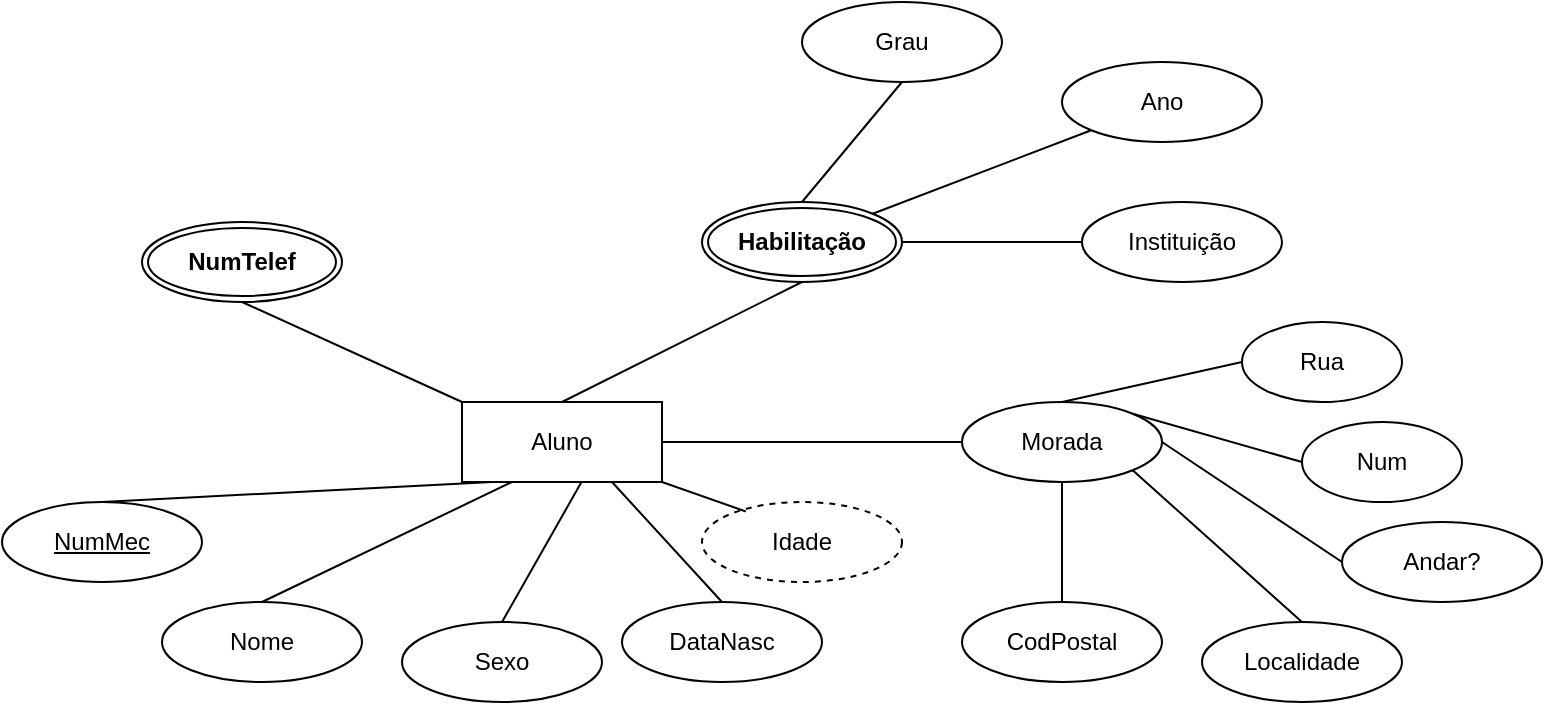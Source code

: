<mxfile version="24.7.14">
  <diagram name="Página-1" id="2f2UPzV9zlhATGjmx9mv">
    <mxGraphModel dx="819" dy="1615" grid="1" gridSize="10" guides="1" tooltips="1" connect="1" arrows="1" fold="1" page="1" pageScale="1" pageWidth="827" pageHeight="1169" math="0" shadow="0">
      <root>
        <mxCell id="0" />
        <mxCell id="1" parent="0" />
        <mxCell id="5HO97Udu_oxN3hNyHG41-3" value="Aluno" style="whiteSpace=wrap;html=1;align=center;" vertex="1" parent="1">
          <mxGeometry x="270" y="120" width="100" height="40" as="geometry" />
        </mxCell>
        <mxCell id="5HO97Udu_oxN3hNyHG41-4" value="&lt;u&gt;NumMec&lt;/u&gt;" style="ellipse;whiteSpace=wrap;html=1;align=center;" vertex="1" parent="1">
          <mxGeometry x="40" y="170" width="100" height="40" as="geometry" />
        </mxCell>
        <mxCell id="5HO97Udu_oxN3hNyHG41-5" value="Nome" style="ellipse;whiteSpace=wrap;html=1;align=center;" vertex="1" parent="1">
          <mxGeometry x="120" y="220" width="100" height="40" as="geometry" />
        </mxCell>
        <mxCell id="5HO97Udu_oxN3hNyHG41-6" value="Sexo" style="ellipse;whiteSpace=wrap;html=1;align=center;" vertex="1" parent="1">
          <mxGeometry x="240" y="230" width="100" height="40" as="geometry" />
        </mxCell>
        <mxCell id="5HO97Udu_oxN3hNyHG41-7" value="DataNasc" style="ellipse;whiteSpace=wrap;html=1;align=center;" vertex="1" parent="1">
          <mxGeometry x="350" y="220" width="100" height="40" as="geometry" />
        </mxCell>
        <mxCell id="5HO97Udu_oxN3hNyHG41-10" value="" style="endArrow=none;html=1;rounded=0;fontFamily=Helvetica;fontSize=12;fontColor=default;exitX=0.5;exitY=0;exitDx=0;exitDy=0;" edge="1" parent="1" source="5HO97Udu_oxN3hNyHG41-4">
          <mxGeometry relative="1" as="geometry">
            <mxPoint x="140" y="250" as="sourcePoint" />
            <mxPoint x="285" y="160" as="targetPoint" />
          </mxGeometry>
        </mxCell>
        <mxCell id="5HO97Udu_oxN3hNyHG41-13" value="" style="endArrow=none;html=1;rounded=0;fontFamily=Helvetica;fontSize=12;fontColor=default;exitX=0.5;exitY=0;exitDx=0;exitDy=0;entryX=0.25;entryY=1;entryDx=0;entryDy=0;" edge="1" parent="1" source="5HO97Udu_oxN3hNyHG41-5" target="5HO97Udu_oxN3hNyHG41-3">
          <mxGeometry relative="1" as="geometry">
            <mxPoint x="200" y="259" as="sourcePoint" />
            <mxPoint x="345" y="160" as="targetPoint" />
          </mxGeometry>
        </mxCell>
        <mxCell id="5HO97Udu_oxN3hNyHG41-14" value="" style="endArrow=none;html=1;rounded=0;fontFamily=Helvetica;fontSize=12;fontColor=default;exitX=0.5;exitY=0;exitDx=0;exitDy=0;entryX=0.596;entryY=1.007;entryDx=0;entryDy=0;entryPerimeter=0;" edge="1" parent="1" source="5HO97Udu_oxN3hNyHG41-6" target="5HO97Udu_oxN3hNyHG41-3">
          <mxGeometry relative="1" as="geometry">
            <mxPoint x="310" y="249" as="sourcePoint" />
            <mxPoint x="329" y="160" as="targetPoint" />
          </mxGeometry>
        </mxCell>
        <mxCell id="5HO97Udu_oxN3hNyHG41-15" value="" style="endArrow=none;html=1;rounded=0;fontFamily=Helvetica;fontSize=12;fontColor=default;exitX=0.5;exitY=0;exitDx=0;exitDy=0;entryX=0.75;entryY=1;entryDx=0;entryDy=0;" edge="1" parent="1" source="5HO97Udu_oxN3hNyHG41-7" target="5HO97Udu_oxN3hNyHG41-3">
          <mxGeometry relative="1" as="geometry">
            <mxPoint x="440" y="259" as="sourcePoint" />
            <mxPoint x="585" y="160" as="targetPoint" />
          </mxGeometry>
        </mxCell>
        <mxCell id="5HO97Udu_oxN3hNyHG41-18" value="" style="endArrow=none;html=1;rounded=0;fontFamily=Helvetica;fontSize=12;fontColor=default;exitX=0.5;exitY=1;exitDx=0;exitDy=0;entryX=0;entryY=0;entryDx=0;entryDy=0;" edge="1" parent="1" source="5HO97Udu_oxN3hNyHG41-22" target="5HO97Udu_oxN3hNyHG41-3">
          <mxGeometry relative="1" as="geometry">
            <mxPoint x="140" y="70" as="sourcePoint" />
            <mxPoint x="305" y="100" as="targetPoint" />
            <Array as="points" />
          </mxGeometry>
        </mxCell>
        <mxCell id="5HO97Udu_oxN3hNyHG41-19" value="" style="endArrow=none;html=1;rounded=0;fontFamily=Helvetica;fontSize=12;fontColor=default;exitX=0.5;exitY=0;exitDx=0;exitDy=0;entryX=0.5;entryY=1;entryDx=0;entryDy=0;" edge="1" parent="1" source="5HO97Udu_oxN3hNyHG41-3" target="5HO97Udu_oxN3hNyHG41-24">
          <mxGeometry relative="1" as="geometry">
            <mxPoint x="319" y="100" as="sourcePoint" />
            <mxPoint x="464" y="50" as="targetPoint" />
          </mxGeometry>
        </mxCell>
        <mxCell id="5HO97Udu_oxN3hNyHG41-22" value="&lt;b&gt;NumTelef&lt;/b&gt;" style="ellipse;shape=doubleEllipse;margin=3;whiteSpace=wrap;html=1;align=center;strokeColor=default;verticalAlign=middle;fontFamily=Helvetica;fontSize=12;fontColor=default;fillColor=default;" vertex="1" parent="1">
          <mxGeometry x="110" y="30" width="100" height="40" as="geometry" />
        </mxCell>
        <mxCell id="5HO97Udu_oxN3hNyHG41-24" value="&lt;b&gt;Habilitação&lt;/b&gt;" style="ellipse;shape=doubleEllipse;margin=3;whiteSpace=wrap;html=1;align=center;strokeColor=default;verticalAlign=middle;fontFamily=Helvetica;fontSize=12;fontColor=default;fillColor=default;" vertex="1" parent="1">
          <mxGeometry x="390" y="20" width="100" height="40" as="geometry" />
        </mxCell>
        <mxCell id="5HO97Udu_oxN3hNyHG41-25" value="Grau" style="ellipse;whiteSpace=wrap;html=1;align=center;strokeColor=default;verticalAlign=middle;fontFamily=Helvetica;fontSize=12;fontColor=default;fillColor=default;" vertex="1" parent="1">
          <mxGeometry x="440" y="-80" width="100" height="40" as="geometry" />
        </mxCell>
        <mxCell id="5HO97Udu_oxN3hNyHG41-26" value="" style="endArrow=none;html=1;rounded=0;fontFamily=Helvetica;fontSize=12;fontColor=default;exitX=0.5;exitY=0;exitDx=0;exitDy=0;entryX=0.5;entryY=1;entryDx=0;entryDy=0;" edge="1" parent="1" source="5HO97Udu_oxN3hNyHG41-24" target="5HO97Udu_oxN3hNyHG41-25">
          <mxGeometry relative="1" as="geometry">
            <mxPoint x="470" y="10" as="sourcePoint" />
            <mxPoint x="590" y="-50" as="targetPoint" />
          </mxGeometry>
        </mxCell>
        <mxCell id="5HO97Udu_oxN3hNyHG41-27" value="Ano" style="ellipse;whiteSpace=wrap;html=1;align=center;strokeColor=default;verticalAlign=middle;fontFamily=Helvetica;fontSize=12;fontColor=default;fillColor=default;" vertex="1" parent="1">
          <mxGeometry x="570" y="-50" width="100" height="40" as="geometry" />
        </mxCell>
        <mxCell id="5HO97Udu_oxN3hNyHG41-28" value="Instituição" style="ellipse;whiteSpace=wrap;html=1;align=center;strokeColor=default;verticalAlign=middle;fontFamily=Helvetica;fontSize=12;fontColor=default;fillColor=default;" vertex="1" parent="1">
          <mxGeometry x="580" y="20" width="100" height="40" as="geometry" />
        </mxCell>
        <mxCell id="5HO97Udu_oxN3hNyHG41-29" value="" style="endArrow=none;html=1;rounded=0;fontFamily=Helvetica;fontSize=12;fontColor=default;exitX=1;exitY=0;exitDx=0;exitDy=0;entryX=0;entryY=1;entryDx=0;entryDy=0;" edge="1" parent="1" source="5HO97Udu_oxN3hNyHG41-24" target="5HO97Udu_oxN3hNyHG41-27">
          <mxGeometry relative="1" as="geometry">
            <mxPoint x="460" y="80" as="sourcePoint" />
            <mxPoint x="580" y="20" as="targetPoint" />
          </mxGeometry>
        </mxCell>
        <mxCell id="5HO97Udu_oxN3hNyHG41-30" value="Rua" style="ellipse;whiteSpace=wrap;html=1;align=center;strokeColor=default;verticalAlign=middle;fontFamily=Helvetica;fontSize=12;fontColor=default;fillColor=default;" vertex="1" parent="1">
          <mxGeometry x="660" y="80" width="80" height="40" as="geometry" />
        </mxCell>
        <mxCell id="5HO97Udu_oxN3hNyHG41-31" value="Num" style="ellipse;whiteSpace=wrap;html=1;align=center;strokeColor=default;verticalAlign=middle;fontFamily=Helvetica;fontSize=12;fontColor=default;fillColor=default;" vertex="1" parent="1">
          <mxGeometry x="690" y="130" width="80" height="40" as="geometry" />
        </mxCell>
        <mxCell id="5HO97Udu_oxN3hNyHG41-32" value="Andar?" style="ellipse;whiteSpace=wrap;html=1;align=center;strokeColor=default;verticalAlign=middle;fontFamily=Helvetica;fontSize=12;fontColor=default;fillColor=default;" vertex="1" parent="1">
          <mxGeometry x="710" y="180" width="100" height="40" as="geometry" />
        </mxCell>
        <mxCell id="5HO97Udu_oxN3hNyHG41-33" value="Morada" style="ellipse;whiteSpace=wrap;html=1;align=center;strokeColor=default;verticalAlign=middle;fontFamily=Helvetica;fontSize=12;fontColor=default;fillColor=default;" vertex="1" parent="1">
          <mxGeometry x="520" y="120" width="100" height="40" as="geometry" />
        </mxCell>
        <mxCell id="5HO97Udu_oxN3hNyHG41-34" value="Idade" style="ellipse;whiteSpace=wrap;html=1;align=center;dashed=1;strokeColor=default;verticalAlign=middle;fontFamily=Helvetica;fontSize=12;fontColor=default;fillColor=default;" vertex="1" parent="1">
          <mxGeometry x="390" y="170" width="100" height="40" as="geometry" />
        </mxCell>
        <mxCell id="5HO97Udu_oxN3hNyHG41-35" value="CodPostal" style="ellipse;whiteSpace=wrap;html=1;align=center;strokeColor=default;verticalAlign=middle;fontFamily=Helvetica;fontSize=12;fontColor=default;fillColor=default;" vertex="1" parent="1">
          <mxGeometry x="520" y="220" width="100" height="40" as="geometry" />
        </mxCell>
        <mxCell id="5HO97Udu_oxN3hNyHG41-36" value="" style="endArrow=none;html=1;rounded=0;fontFamily=Helvetica;fontSize=12;fontColor=default;exitX=1;exitY=0.5;exitDx=0;exitDy=0;entryX=0;entryY=0.5;entryDx=0;entryDy=0;" edge="1" parent="1" source="5HO97Udu_oxN3hNyHG41-24" target="5HO97Udu_oxN3hNyHG41-28">
          <mxGeometry relative="1" as="geometry">
            <mxPoint x="450" y="90" as="sourcePoint" />
            <mxPoint x="570" y="30" as="targetPoint" />
          </mxGeometry>
        </mxCell>
        <mxCell id="5HO97Udu_oxN3hNyHG41-37" value="" style="endArrow=none;html=1;rounded=0;fontFamily=Helvetica;fontSize=12;fontColor=default;exitX=1;exitY=0.5;exitDx=0;exitDy=0;entryX=0;entryY=0.5;entryDx=0;entryDy=0;" edge="1" parent="1" source="5HO97Udu_oxN3hNyHG41-3" target="5HO97Udu_oxN3hNyHG41-33">
          <mxGeometry relative="1" as="geometry">
            <mxPoint x="380" y="160" as="sourcePoint" />
            <mxPoint x="500" y="100" as="targetPoint" />
          </mxGeometry>
        </mxCell>
        <mxCell id="5HO97Udu_oxN3hNyHG41-38" value="Localidade" style="ellipse;whiteSpace=wrap;html=1;align=center;strokeColor=default;verticalAlign=middle;fontFamily=Helvetica;fontSize=12;fontColor=default;fillColor=default;" vertex="1" parent="1">
          <mxGeometry x="640" y="230" width="100" height="40" as="geometry" />
        </mxCell>
        <mxCell id="5HO97Udu_oxN3hNyHG41-39" value="" style="endArrow=none;html=1;rounded=0;fontFamily=Helvetica;fontSize=12;fontColor=default;exitX=1;exitY=1;exitDx=0;exitDy=0;entryX=0.219;entryY=0.118;entryDx=0;entryDy=0;entryPerimeter=0;" edge="1" parent="1" source="5HO97Udu_oxN3hNyHG41-3" target="5HO97Udu_oxN3hNyHG41-34">
          <mxGeometry relative="1" as="geometry">
            <mxPoint x="370" y="170" as="sourcePoint" />
            <mxPoint x="490" y="110" as="targetPoint" />
          </mxGeometry>
        </mxCell>
        <mxCell id="5HO97Udu_oxN3hNyHG41-40" value="" style="endArrow=none;html=1;rounded=0;fontFamily=Helvetica;fontSize=12;fontColor=default;exitX=0.5;exitY=0;exitDx=0;exitDy=0;entryX=0.5;entryY=1;entryDx=0;entryDy=0;" edge="1" parent="1" source="5HO97Udu_oxN3hNyHG41-35" target="5HO97Udu_oxN3hNyHG41-33">
          <mxGeometry relative="1" as="geometry">
            <mxPoint x="470" y="230" as="sourcePoint" />
            <mxPoint x="590" y="170" as="targetPoint" />
          </mxGeometry>
        </mxCell>
        <mxCell id="5HO97Udu_oxN3hNyHG41-41" value="" style="endArrow=none;html=1;rounded=0;fontFamily=Helvetica;fontSize=12;fontColor=default;exitX=0.5;exitY=0;exitDx=0;exitDy=0;entryX=1;entryY=1;entryDx=0;entryDy=0;" edge="1" parent="1" source="5HO97Udu_oxN3hNyHG41-38" target="5HO97Udu_oxN3hNyHG41-33">
          <mxGeometry relative="1" as="geometry">
            <mxPoint x="540" y="200" as="sourcePoint" />
            <mxPoint x="660" y="140" as="targetPoint" />
          </mxGeometry>
        </mxCell>
        <mxCell id="5HO97Udu_oxN3hNyHG41-42" value="" style="endArrow=none;html=1;rounded=0;fontFamily=Helvetica;fontSize=12;fontColor=default;exitX=1;exitY=0.5;exitDx=0;exitDy=0;entryX=0;entryY=0.5;entryDx=0;entryDy=0;" edge="1" parent="1" source="5HO97Udu_oxN3hNyHG41-33" target="5HO97Udu_oxN3hNyHG41-32">
          <mxGeometry relative="1" as="geometry">
            <mxPoint x="560" y="200" as="sourcePoint" />
            <mxPoint x="680" y="140" as="targetPoint" />
          </mxGeometry>
        </mxCell>
        <mxCell id="5HO97Udu_oxN3hNyHG41-43" value="" style="endArrow=none;html=1;rounded=0;fontFamily=Helvetica;fontSize=12;fontColor=default;exitX=0.5;exitY=0;exitDx=0;exitDy=0;entryX=0;entryY=0.5;entryDx=0;entryDy=0;" edge="1" parent="1" source="5HO97Udu_oxN3hNyHG41-33" target="5HO97Udu_oxN3hNyHG41-30">
          <mxGeometry relative="1" as="geometry">
            <mxPoint x="540" y="130" as="sourcePoint" />
            <mxPoint x="660" y="70" as="targetPoint" />
          </mxGeometry>
        </mxCell>
        <mxCell id="5HO97Udu_oxN3hNyHG41-44" value="" style="endArrow=none;html=1;rounded=0;fontFamily=Helvetica;fontSize=12;fontColor=default;exitX=1;exitY=0;exitDx=0;exitDy=0;entryX=0;entryY=0.5;entryDx=0;entryDy=0;" edge="1" parent="1" source="5HO97Udu_oxN3hNyHG41-33" target="5HO97Udu_oxN3hNyHG41-31">
          <mxGeometry relative="1" as="geometry">
            <mxPoint x="420" y="220" as="sourcePoint" />
            <mxPoint x="540" y="160" as="targetPoint" />
          </mxGeometry>
        </mxCell>
      </root>
    </mxGraphModel>
  </diagram>
</mxfile>
